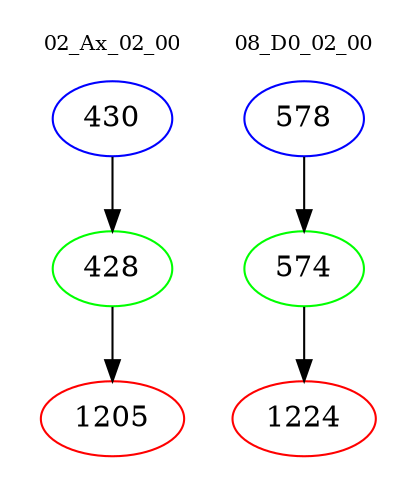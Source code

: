 digraph{
subgraph cluster_0 {
color = white
label = "02_Ax_02_00";
fontsize=10;
T0_430 [label="430", color="blue"]
T0_430 -> T0_428 [color="black"]
T0_428 [label="428", color="green"]
T0_428 -> T0_1205 [color="black"]
T0_1205 [label="1205", color="red"]
}
subgraph cluster_1 {
color = white
label = "08_D0_02_00";
fontsize=10;
T1_578 [label="578", color="blue"]
T1_578 -> T1_574 [color="black"]
T1_574 [label="574", color="green"]
T1_574 -> T1_1224 [color="black"]
T1_1224 [label="1224", color="red"]
}
}
